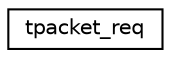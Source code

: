 digraph G
{
  edge [fontname="Helvetica",fontsize="10",labelfontname="Helvetica",labelfontsize="10"];
  node [fontname="Helvetica",fontsize="10",shape=record];
  rankdir="LR";
  Node1 [label="tpacket_req",height=0.2,width=0.4,color="black", fillcolor="white", style="filled",URL="$structtpacket__req.html"];
}
